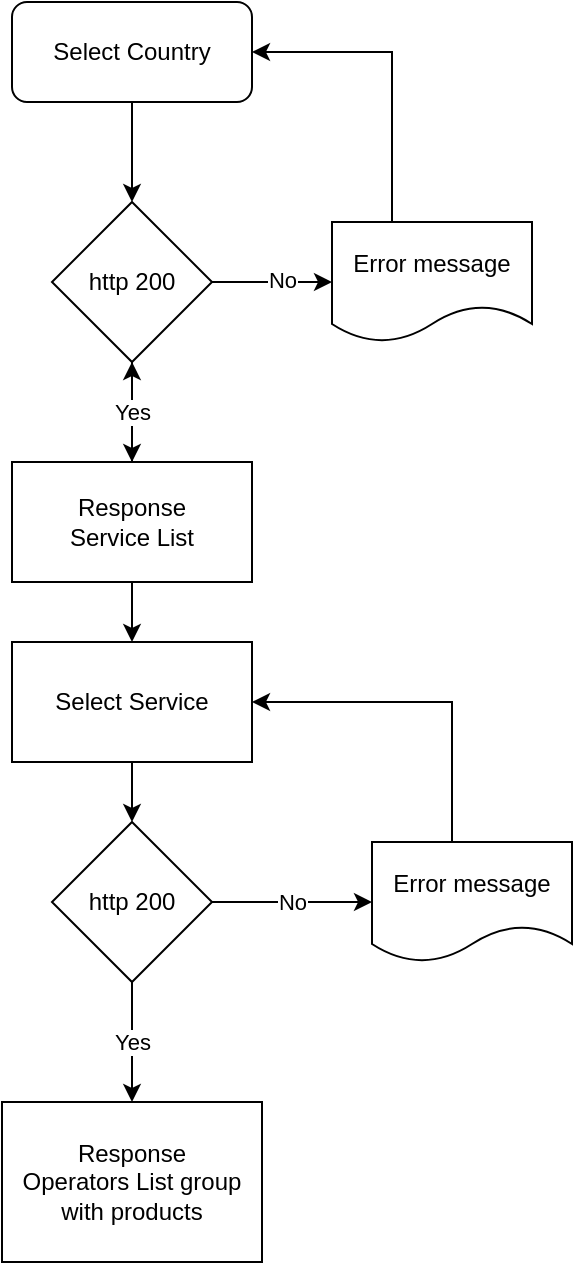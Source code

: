 <mxfile version="21.1.1" type="github">
  <diagram id="C5RBs43oDa-KdzZeNtuy" name="Page-1">
    <mxGraphModel dx="2074" dy="2249" grid="1" gridSize="10" guides="1" tooltips="1" connect="1" arrows="1" fold="1" page="1" pageScale="1" pageWidth="827" pageHeight="1169" math="0" shadow="0">
      <root>
        <mxCell id="WIyWlLk6GJQsqaUBKTNV-0" />
        <mxCell id="WIyWlLk6GJQsqaUBKTNV-1" parent="WIyWlLk6GJQsqaUBKTNV-0" />
        <mxCell id="omgZTGUD7x8H1EXxCuzB-2" style="edgeStyle=orthogonalEdgeStyle;rounded=0;orthogonalLoop=1;jettySize=auto;html=1;entryX=0.5;entryY=0;entryDx=0;entryDy=0;" edge="1" parent="WIyWlLk6GJQsqaUBKTNV-1" source="omgZTGUD7x8H1EXxCuzB-0" target="omgZTGUD7x8H1EXxCuzB-1">
          <mxGeometry relative="1" as="geometry" />
        </mxCell>
        <mxCell id="omgZTGUD7x8H1EXxCuzB-0" value="Select Country" style="rounded=1;whiteSpace=wrap;html=1;" vertex="1" parent="WIyWlLk6GJQsqaUBKTNV-1">
          <mxGeometry x="340" y="-1040" width="120" height="50" as="geometry" />
        </mxCell>
        <mxCell id="omgZTGUD7x8H1EXxCuzB-4" style="edgeStyle=orthogonalEdgeStyle;rounded=0;orthogonalLoop=1;jettySize=auto;html=1;entryX=0;entryY=0.5;entryDx=0;entryDy=0;" edge="1" parent="WIyWlLk6GJQsqaUBKTNV-1" source="omgZTGUD7x8H1EXxCuzB-1" target="omgZTGUD7x8H1EXxCuzB-3">
          <mxGeometry relative="1" as="geometry">
            <Array as="points">
              <mxPoint x="470" y="-900" />
              <mxPoint x="470" y="-900" />
            </Array>
          </mxGeometry>
        </mxCell>
        <mxCell id="omgZTGUD7x8H1EXxCuzB-6" value="No" style="edgeLabel;html=1;align=center;verticalAlign=middle;resizable=0;points=[];" vertex="1" connectable="0" parent="omgZTGUD7x8H1EXxCuzB-4">
          <mxGeometry x="0.147" y="1" relative="1" as="geometry">
            <mxPoint as="offset" />
          </mxGeometry>
        </mxCell>
        <mxCell id="omgZTGUD7x8H1EXxCuzB-8" style="edgeStyle=orthogonalEdgeStyle;rounded=0;orthogonalLoop=1;jettySize=auto;html=1;" edge="1" parent="WIyWlLk6GJQsqaUBKTNV-1" source="omgZTGUD7x8H1EXxCuzB-1" target="omgZTGUD7x8H1EXxCuzB-7">
          <mxGeometry relative="1" as="geometry" />
        </mxCell>
        <mxCell id="omgZTGUD7x8H1EXxCuzB-1" value="http 200" style="rhombus;whiteSpace=wrap;html=1;" vertex="1" parent="WIyWlLk6GJQsqaUBKTNV-1">
          <mxGeometry x="360" y="-940" width="80" height="80" as="geometry" />
        </mxCell>
        <mxCell id="omgZTGUD7x8H1EXxCuzB-5" style="edgeStyle=orthogonalEdgeStyle;rounded=0;orthogonalLoop=1;jettySize=auto;html=1;entryX=1;entryY=0.5;entryDx=0;entryDy=0;" edge="1" parent="WIyWlLk6GJQsqaUBKTNV-1" source="omgZTGUD7x8H1EXxCuzB-3" target="omgZTGUD7x8H1EXxCuzB-0">
          <mxGeometry relative="1" as="geometry">
            <Array as="points">
              <mxPoint x="530" y="-1015" />
            </Array>
          </mxGeometry>
        </mxCell>
        <mxCell id="omgZTGUD7x8H1EXxCuzB-3" value="Error message" style="shape=document;whiteSpace=wrap;html=1;boundedLbl=1;" vertex="1" parent="WIyWlLk6GJQsqaUBKTNV-1">
          <mxGeometry x="500" y="-930" width="100" height="60" as="geometry" />
        </mxCell>
        <mxCell id="omgZTGUD7x8H1EXxCuzB-11" style="edgeStyle=orthogonalEdgeStyle;rounded=0;orthogonalLoop=1;jettySize=auto;html=1;entryX=0.5;entryY=0;entryDx=0;entryDy=0;" edge="1" parent="WIyWlLk6GJQsqaUBKTNV-1" source="omgZTGUD7x8H1EXxCuzB-7" target="omgZTGUD7x8H1EXxCuzB-10">
          <mxGeometry relative="1" as="geometry" />
        </mxCell>
        <mxCell id="omgZTGUD7x8H1EXxCuzB-19" value="" style="edgeStyle=orthogonalEdgeStyle;rounded=0;orthogonalLoop=1;jettySize=auto;html=1;" edge="1" parent="WIyWlLk6GJQsqaUBKTNV-1" source="omgZTGUD7x8H1EXxCuzB-7" target="omgZTGUD7x8H1EXxCuzB-1">
          <mxGeometry relative="1" as="geometry" />
        </mxCell>
        <mxCell id="omgZTGUD7x8H1EXxCuzB-21" value="Yes" style="edgeLabel;html=1;align=center;verticalAlign=middle;resizable=0;points=[];" vertex="1" connectable="0" parent="omgZTGUD7x8H1EXxCuzB-19">
          <mxGeometry relative="1" as="geometry">
            <mxPoint as="offset" />
          </mxGeometry>
        </mxCell>
        <mxCell id="omgZTGUD7x8H1EXxCuzB-7" value="Response&lt;br&gt;Service List" style="rounded=0;whiteSpace=wrap;html=1;" vertex="1" parent="WIyWlLk6GJQsqaUBKTNV-1">
          <mxGeometry x="340" y="-810" width="120" height="60" as="geometry" />
        </mxCell>
        <mxCell id="omgZTGUD7x8H1EXxCuzB-13" style="edgeStyle=orthogonalEdgeStyle;rounded=0;orthogonalLoop=1;jettySize=auto;html=1;entryX=0.5;entryY=0;entryDx=0;entryDy=0;" edge="1" parent="WIyWlLk6GJQsqaUBKTNV-1" source="omgZTGUD7x8H1EXxCuzB-10" target="omgZTGUD7x8H1EXxCuzB-12">
          <mxGeometry relative="1" as="geometry" />
        </mxCell>
        <mxCell id="omgZTGUD7x8H1EXxCuzB-10" value="Select Service" style="rounded=0;whiteSpace=wrap;html=1;" vertex="1" parent="WIyWlLk6GJQsqaUBKTNV-1">
          <mxGeometry x="340" y="-720" width="120" height="60" as="geometry" />
        </mxCell>
        <mxCell id="omgZTGUD7x8H1EXxCuzB-15" value="No" style="edgeStyle=orthogonalEdgeStyle;rounded=0;orthogonalLoop=1;jettySize=auto;html=1;" edge="1" parent="WIyWlLk6GJQsqaUBKTNV-1" source="omgZTGUD7x8H1EXxCuzB-12" target="omgZTGUD7x8H1EXxCuzB-14">
          <mxGeometry relative="1" as="geometry">
            <Array as="points">
              <mxPoint x="470" y="-590" />
              <mxPoint x="470" y="-590" />
            </Array>
          </mxGeometry>
        </mxCell>
        <mxCell id="omgZTGUD7x8H1EXxCuzB-18" value="Yes" style="edgeStyle=orthogonalEdgeStyle;rounded=0;orthogonalLoop=1;jettySize=auto;html=1;entryX=0.5;entryY=0;entryDx=0;entryDy=0;" edge="1" parent="WIyWlLk6GJQsqaUBKTNV-1" source="omgZTGUD7x8H1EXxCuzB-12" target="omgZTGUD7x8H1EXxCuzB-17">
          <mxGeometry relative="1" as="geometry" />
        </mxCell>
        <mxCell id="omgZTGUD7x8H1EXxCuzB-12" value="http 200" style="rhombus;whiteSpace=wrap;html=1;" vertex="1" parent="WIyWlLk6GJQsqaUBKTNV-1">
          <mxGeometry x="360" y="-630" width="80" height="80" as="geometry" />
        </mxCell>
        <mxCell id="omgZTGUD7x8H1EXxCuzB-16" style="edgeStyle=orthogonalEdgeStyle;rounded=0;orthogonalLoop=1;jettySize=auto;html=1;entryX=1;entryY=0.5;entryDx=0;entryDy=0;" edge="1" parent="WIyWlLk6GJQsqaUBKTNV-1" source="omgZTGUD7x8H1EXxCuzB-14" target="omgZTGUD7x8H1EXxCuzB-10">
          <mxGeometry relative="1" as="geometry">
            <Array as="points">
              <mxPoint x="560" y="-690" />
            </Array>
          </mxGeometry>
        </mxCell>
        <mxCell id="omgZTGUD7x8H1EXxCuzB-14" value="Error message" style="shape=document;whiteSpace=wrap;html=1;boundedLbl=1;" vertex="1" parent="WIyWlLk6GJQsqaUBKTNV-1">
          <mxGeometry x="520" y="-620" width="100" height="60" as="geometry" />
        </mxCell>
        <mxCell id="omgZTGUD7x8H1EXxCuzB-17" value="Response&lt;br&gt;Operators List group with products" style="rounded=0;whiteSpace=wrap;html=1;" vertex="1" parent="WIyWlLk6GJQsqaUBKTNV-1">
          <mxGeometry x="335" y="-490" width="130" height="80" as="geometry" />
        </mxCell>
      </root>
    </mxGraphModel>
  </diagram>
</mxfile>

